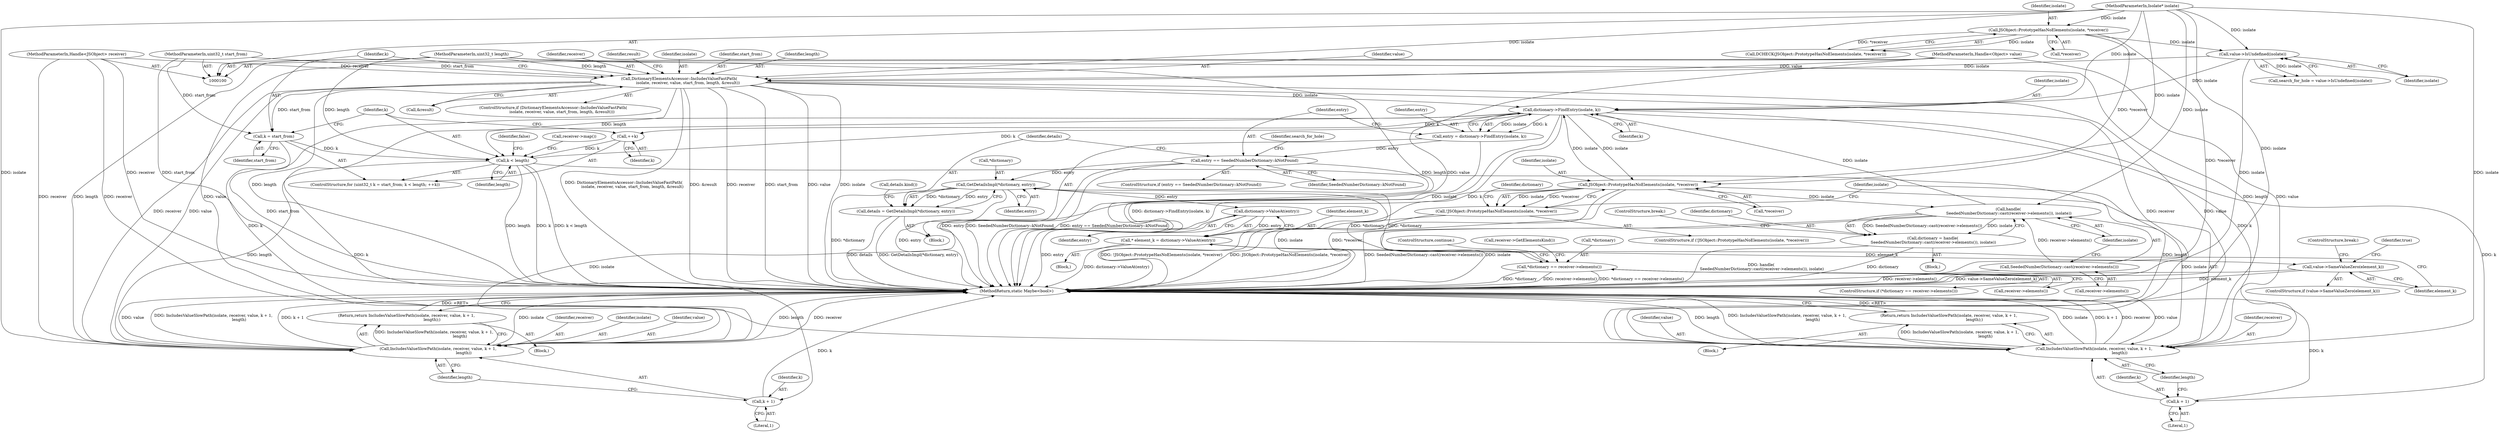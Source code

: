 digraph "0_Android_a24543157ae2cdd25da43e20f4e48a07481e6ceb_1@pointer" {
"1000153" [label="(Call,dictionary->FindEntry(isolate, k))"];
"1000209" [label="(Call,JSObject::PrototypeHasNoElements(isolate, *receiver))"];
"1000153" [label="(Call,dictionary->FindEntry(isolate, k))"];
"1000122" [label="(Call,DictionaryElementsAccessor::IncludesValueFastPath(\n              isolate, receiver, value, start_from, length, &result))"];
"1000115" [label="(Call,value->IsUndefined(isolate))"];
"1000108" [label="(Call,JSObject::PrototypeHasNoElements(isolate, *receiver))"];
"1000101" [label="(MethodParameterIn,Isolate* isolate)"];
"1000102" [label="(MethodParameterIn,Handle<JSObject> receiver)"];
"1000103" [label="(MethodParameterIn,Handle<Object> value)"];
"1000104" [label="(MethodParameterIn,uint32_t start_from)"];
"1000105" [label="(MethodParameterIn,uint32_t length)"];
"1000253" [label="(Call,handle(\n SeededNumberDictionary::cast(receiver->elements()), isolate))"];
"1000254" [label="(Call,SeededNumberDictionary::cast(receiver->elements()))"];
"1000140" [label="(Call,k < length)"];
"1000143" [label="(Call,++k)"];
"1000137" [label="(Call,k = start_from)"];
"1000151" [label="(Call,entry = dictionary->FindEntry(isolate, k))"];
"1000157" [label="(Call,entry == SeededNumberDictionary::kNotFound)"];
"1000170" [label="(Call,GetDetailsImpl(*dictionary, entry))"];
"1000168" [label="(Call,details = GetDetailsImpl(*dictionary, entry))"];
"1000182" [label="(Call,dictionary->ValueAt(entry))"];
"1000180" [label="(Call,* element_k = dictionary->ValueAt(entry))"];
"1000185" [label="(Call,value->SameValueZero(element_k))"];
"1000224" [label="(Call,*dictionary == receiver->elements())"];
"1000208" [label="(Call,!JSObject::PrototypeHasNoElements(isolate, *receiver))"];
"1000215" [label="(Call,IncludesValueSlowPath(isolate, receiver, value, k + 1,\n                                         length))"];
"1000214" [label="(Return,return IncludesValueSlowPath(isolate, receiver, value, k + 1,\n                                         length);)"];
"1000243" [label="(Call,IncludesValueSlowPath(isolate, receiver, value, k + 1,\n                                         length))"];
"1000242" [label="(Return,return IncludesValueSlowPath(isolate, receiver, value, k + 1,\n                                         length);)"];
"1000251" [label="(Call,dictionary = handle(\n SeededNumberDictionary::cast(receiver->elements()), isolate))"];
"1000219" [label="(Call,k + 1)"];
"1000247" [label="(Call,k + 1)"];
"1000182" [label="(Call,dictionary->ValueAt(entry))"];
"1000242" [label="(Return,return IncludesValueSlowPath(isolate, receiver, value, k + 1,\n                                         length);)"];
"1000243" [label="(Call,IncludesValueSlowPath(isolate, receiver, value, k + 1,\n                                         length))"];
"1000128" [label="(Call,&result)"];
"1000220" [label="(Identifier,k)"];
"1000151" [label="(Call,entry = dictionary->FindEntry(isolate, k))"];
"1000186" [label="(Identifier,element_k)"];
"1000257" [label="(ControlStructure,break;)"];
"1000137" [label="(Call,k = start_from)"];
"1000141" [label="(Identifier,k)"];
"1000213" [label="(Block,)"];
"1000210" [label="(Identifier,isolate)"];
"1000219" [label="(Call,k + 1)"];
"1000156" [label="(ControlStructure,if (entry == SeededNumberDictionary::kNotFound))"];
"1000211" [label="(Call,*receiver)"];
"1000124" [label="(Identifier,receiver)"];
"1000178" [label="(Block,)"];
"1000217" [label="(Identifier,receiver)"];
"1000162" [label="(Identifier,search_for_hole)"];
"1000228" [label="(ControlStructure,continue;)"];
"1000233" [label="(Block,)"];
"1000116" [label="(Identifier,isolate)"];
"1000154" [label="(Identifier,isolate)"];
"1000115" [label="(Call,value->IsUndefined(isolate))"];
"1000132" [label="(Identifier,result)"];
"1000170" [label="(Call,GetDetailsImpl(*dictionary, entry))"];
"1000145" [label="(Block,)"];
"1000209" [label="(Call,JSObject::PrototypeHasNoElements(isolate, *receiver))"];
"1000123" [label="(Identifier,isolate)"];
"1000227" [label="(Call,receiver->elements())"];
"1000144" [label="(Identifier,k)"];
"1000126" [label="(Identifier,start_from)"];
"1000247" [label="(Call,k + 1)"];
"1000143" [label="(Call,++k)"];
"1000256" [label="(Identifier,isolate)"];
"1000252" [label="(Identifier,dictionary)"];
"1000215" [label="(Call,IncludesValueSlowPath(isolate, receiver, value, k + 1,\n                                         length))"];
"1000248" [label="(Identifier,k)"];
"1000109" [label="(Identifier,isolate)"];
"1000171" [label="(Call,*dictionary)"];
"1000189" [label="(Identifier,true)"];
"1000251" [label="(Call,dictionary = handle(\n SeededNumberDictionary::cast(receiver->elements()), isolate))"];
"1000142" [label="(Identifier,length)"];
"1000216" [label="(Identifier,isolate)"];
"1000169" [label="(Identifier,details)"];
"1000245" [label="(Identifier,receiver)"];
"1000168" [label="(Call,details = GetDetailsImpl(*dictionary, entry))"];
"1000102" [label="(MethodParameterIn,Handle<JSObject> receiver)"];
"1000244" [label="(Identifier,isolate)"];
"1000226" [label="(Identifier,dictionary)"];
"1000192" [label="(Block,)"];
"1000260" [label="(Identifier,false)"];
"1000231" [label="(Call,receiver->GetElementsKind())"];
"1000175" [label="(Call,details.kind())"];
"1000250" [label="(Identifier,length)"];
"1000224" [label="(Call,*dictionary == receiver->elements())"];
"1000122" [label="(Call,DictionaryElementsAccessor::IncludesValueFastPath(\n              isolate, receiver, value, start_from, length, &result))"];
"1000222" [label="(Identifier,length)"];
"1000249" [label="(Literal,1)"];
"1000155" [label="(Identifier,k)"];
"1000157" [label="(Call,entry == SeededNumberDictionary::kNotFound)"];
"1000104" [label="(MethodParameterIn,uint32_t start_from)"];
"1000110" [label="(Call,*receiver)"];
"1000190" [label="(ControlStructure,break;)"];
"1000101" [label="(MethodParameterIn,Isolate* isolate)"];
"1000108" [label="(Call,JSObject::PrototypeHasNoElements(isolate, *receiver))"];
"1000147" [label="(Call,receiver->map())"];
"1000183" [label="(Identifier,entry)"];
"1000153" [label="(Call,dictionary->FindEntry(isolate, k))"];
"1000107" [label="(Call,DCHECK(JSObject::PrototypeHasNoElements(isolate, *receiver)))"];
"1000127" [label="(Identifier,length)"];
"1000103" [label="(MethodParameterIn,Handle<Object> value)"];
"1000253" [label="(Call,handle(\n SeededNumberDictionary::cast(receiver->elements()), isolate))"];
"1000152" [label="(Identifier,entry)"];
"1000105" [label="(MethodParameterIn,uint32_t length)"];
"1000158" [label="(Identifier,entry)"];
"1000208" [label="(Call,!JSObject::PrototypeHasNoElements(isolate, *receiver))"];
"1000121" [label="(ControlStructure,if (DictionaryElementsAccessor::IncludesValueFastPath(\n              isolate, receiver, value, start_from, length, &result)))"];
"1000254" [label="(Call,SeededNumberDictionary::cast(receiver->elements()))"];
"1000139" [label="(Identifier,start_from)"];
"1000221" [label="(Literal,1)"];
"1000246" [label="(Identifier,value)"];
"1000223" [label="(ControlStructure,if (*dictionary == receiver->elements()))"];
"1000180" [label="(Call,* element_k = dictionary->ValueAt(entry))"];
"1000225" [label="(Call,*dictionary)"];
"1000140" [label="(Call,k < length)"];
"1000113" [label="(Call,search_for_hole = value->IsUndefined(isolate))"];
"1000184" [label="(ControlStructure,if (value->SameValueZero(element_k)))"];
"1000138" [label="(Identifier,k)"];
"1000135" [label="(ControlStructure,for (uint32_t k = start_from; k < length; ++k))"];
"1000214" [label="(Return,return IncludesValueSlowPath(isolate, receiver, value, k + 1,\n                                         length);)"];
"1000207" [label="(ControlStructure,if (!JSObject::PrototypeHasNoElements(isolate, *receiver)))"];
"1000159" [label="(Identifier,SeededNumberDictionary::kNotFound)"];
"1000125" [label="(Identifier,value)"];
"1000255" [label="(Call,receiver->elements())"];
"1000261" [label="(MethodReturn,static Maybe<bool>)"];
"1000173" [label="(Identifier,entry)"];
"1000218" [label="(Identifier,value)"];
"1000185" [label="(Call,value->SameValueZero(element_k))"];
"1000181" [label="(Identifier,element_k)"];
"1000153" -> "1000151"  [label="AST: "];
"1000153" -> "1000155"  [label="CFG: "];
"1000154" -> "1000153"  [label="AST: "];
"1000155" -> "1000153"  [label="AST: "];
"1000151" -> "1000153"  [label="CFG: "];
"1000153" -> "1000261"  [label="DDG: isolate"];
"1000153" -> "1000261"  [label="DDG: k"];
"1000153" -> "1000143"  [label="DDG: k"];
"1000153" -> "1000151"  [label="DDG: isolate"];
"1000153" -> "1000151"  [label="DDG: k"];
"1000209" -> "1000153"  [label="DDG: isolate"];
"1000122" -> "1000153"  [label="DDG: isolate"];
"1000253" -> "1000153"  [label="DDG: isolate"];
"1000115" -> "1000153"  [label="DDG: isolate"];
"1000101" -> "1000153"  [label="DDG: isolate"];
"1000140" -> "1000153"  [label="DDG: k"];
"1000153" -> "1000209"  [label="DDG: isolate"];
"1000153" -> "1000215"  [label="DDG: k"];
"1000153" -> "1000219"  [label="DDG: k"];
"1000153" -> "1000243"  [label="DDG: k"];
"1000153" -> "1000247"  [label="DDG: k"];
"1000209" -> "1000208"  [label="AST: "];
"1000209" -> "1000211"  [label="CFG: "];
"1000210" -> "1000209"  [label="AST: "];
"1000211" -> "1000209"  [label="AST: "];
"1000208" -> "1000209"  [label="CFG: "];
"1000209" -> "1000261"  [label="DDG: isolate"];
"1000209" -> "1000261"  [label="DDG: *receiver"];
"1000209" -> "1000208"  [label="DDG: isolate"];
"1000209" -> "1000208"  [label="DDG: *receiver"];
"1000101" -> "1000209"  [label="DDG: isolate"];
"1000108" -> "1000209"  [label="DDG: *receiver"];
"1000209" -> "1000215"  [label="DDG: isolate"];
"1000209" -> "1000243"  [label="DDG: isolate"];
"1000209" -> "1000253"  [label="DDG: isolate"];
"1000122" -> "1000121"  [label="AST: "];
"1000122" -> "1000128"  [label="CFG: "];
"1000123" -> "1000122"  [label="AST: "];
"1000124" -> "1000122"  [label="AST: "];
"1000125" -> "1000122"  [label="AST: "];
"1000126" -> "1000122"  [label="AST: "];
"1000127" -> "1000122"  [label="AST: "];
"1000128" -> "1000122"  [label="AST: "];
"1000132" -> "1000122"  [label="CFG: "];
"1000138" -> "1000122"  [label="CFG: "];
"1000122" -> "1000261"  [label="DDG: start_from"];
"1000122" -> "1000261"  [label="DDG: value"];
"1000122" -> "1000261"  [label="DDG: isolate"];
"1000122" -> "1000261"  [label="DDG: length"];
"1000122" -> "1000261"  [label="DDG: DictionaryElementsAccessor::IncludesValueFastPath(\n              isolate, receiver, value, start_from, length, &result)"];
"1000122" -> "1000261"  [label="DDG: &result"];
"1000122" -> "1000261"  [label="DDG: receiver"];
"1000115" -> "1000122"  [label="DDG: isolate"];
"1000101" -> "1000122"  [label="DDG: isolate"];
"1000102" -> "1000122"  [label="DDG: receiver"];
"1000103" -> "1000122"  [label="DDG: value"];
"1000104" -> "1000122"  [label="DDG: start_from"];
"1000105" -> "1000122"  [label="DDG: length"];
"1000122" -> "1000137"  [label="DDG: start_from"];
"1000122" -> "1000140"  [label="DDG: length"];
"1000122" -> "1000215"  [label="DDG: receiver"];
"1000122" -> "1000215"  [label="DDG: value"];
"1000122" -> "1000243"  [label="DDG: receiver"];
"1000122" -> "1000243"  [label="DDG: value"];
"1000115" -> "1000113"  [label="AST: "];
"1000115" -> "1000116"  [label="CFG: "];
"1000116" -> "1000115"  [label="AST: "];
"1000113" -> "1000115"  [label="CFG: "];
"1000115" -> "1000261"  [label="DDG: isolate"];
"1000115" -> "1000113"  [label="DDG: isolate"];
"1000108" -> "1000115"  [label="DDG: isolate"];
"1000101" -> "1000115"  [label="DDG: isolate"];
"1000108" -> "1000107"  [label="AST: "];
"1000108" -> "1000110"  [label="CFG: "];
"1000109" -> "1000108"  [label="AST: "];
"1000110" -> "1000108"  [label="AST: "];
"1000107" -> "1000108"  [label="CFG: "];
"1000108" -> "1000261"  [label="DDG: *receiver"];
"1000108" -> "1000107"  [label="DDG: isolate"];
"1000108" -> "1000107"  [label="DDG: *receiver"];
"1000101" -> "1000108"  [label="DDG: isolate"];
"1000101" -> "1000100"  [label="AST: "];
"1000101" -> "1000261"  [label="DDG: isolate"];
"1000101" -> "1000215"  [label="DDG: isolate"];
"1000101" -> "1000243"  [label="DDG: isolate"];
"1000101" -> "1000253"  [label="DDG: isolate"];
"1000102" -> "1000100"  [label="AST: "];
"1000102" -> "1000261"  [label="DDG: receiver"];
"1000102" -> "1000215"  [label="DDG: receiver"];
"1000102" -> "1000243"  [label="DDG: receiver"];
"1000103" -> "1000100"  [label="AST: "];
"1000103" -> "1000261"  [label="DDG: value"];
"1000103" -> "1000215"  [label="DDG: value"];
"1000103" -> "1000243"  [label="DDG: value"];
"1000104" -> "1000100"  [label="AST: "];
"1000104" -> "1000261"  [label="DDG: start_from"];
"1000104" -> "1000137"  [label="DDG: start_from"];
"1000105" -> "1000100"  [label="AST: "];
"1000105" -> "1000261"  [label="DDG: length"];
"1000105" -> "1000140"  [label="DDG: length"];
"1000105" -> "1000215"  [label="DDG: length"];
"1000105" -> "1000243"  [label="DDG: length"];
"1000253" -> "1000251"  [label="AST: "];
"1000253" -> "1000256"  [label="CFG: "];
"1000254" -> "1000253"  [label="AST: "];
"1000256" -> "1000253"  [label="AST: "];
"1000251" -> "1000253"  [label="CFG: "];
"1000253" -> "1000261"  [label="DDG: SeededNumberDictionary::cast(receiver->elements())"];
"1000253" -> "1000261"  [label="DDG: isolate"];
"1000253" -> "1000251"  [label="DDG: SeededNumberDictionary::cast(receiver->elements())"];
"1000253" -> "1000251"  [label="DDG: isolate"];
"1000254" -> "1000253"  [label="DDG: receiver->elements()"];
"1000254" -> "1000255"  [label="CFG: "];
"1000255" -> "1000254"  [label="AST: "];
"1000256" -> "1000254"  [label="CFG: "];
"1000254" -> "1000261"  [label="DDG: receiver->elements()"];
"1000140" -> "1000135"  [label="AST: "];
"1000140" -> "1000142"  [label="CFG: "];
"1000141" -> "1000140"  [label="AST: "];
"1000142" -> "1000140"  [label="AST: "];
"1000147" -> "1000140"  [label="CFG: "];
"1000260" -> "1000140"  [label="CFG: "];
"1000140" -> "1000261"  [label="DDG: length"];
"1000140" -> "1000261"  [label="DDG: k"];
"1000140" -> "1000261"  [label="DDG: k < length"];
"1000143" -> "1000140"  [label="DDG: k"];
"1000137" -> "1000140"  [label="DDG: k"];
"1000140" -> "1000215"  [label="DDG: length"];
"1000140" -> "1000243"  [label="DDG: length"];
"1000143" -> "1000135"  [label="AST: "];
"1000143" -> "1000144"  [label="CFG: "];
"1000144" -> "1000143"  [label="AST: "];
"1000141" -> "1000143"  [label="CFG: "];
"1000137" -> "1000135"  [label="AST: "];
"1000137" -> "1000139"  [label="CFG: "];
"1000138" -> "1000137"  [label="AST: "];
"1000139" -> "1000137"  [label="AST: "];
"1000141" -> "1000137"  [label="CFG: "];
"1000137" -> "1000261"  [label="DDG: start_from"];
"1000151" -> "1000145"  [label="AST: "];
"1000152" -> "1000151"  [label="AST: "];
"1000158" -> "1000151"  [label="CFG: "];
"1000151" -> "1000261"  [label="DDG: dictionary->FindEntry(isolate, k)"];
"1000151" -> "1000157"  [label="DDG: entry"];
"1000157" -> "1000156"  [label="AST: "];
"1000157" -> "1000159"  [label="CFG: "];
"1000158" -> "1000157"  [label="AST: "];
"1000159" -> "1000157"  [label="AST: "];
"1000162" -> "1000157"  [label="CFG: "];
"1000169" -> "1000157"  [label="CFG: "];
"1000157" -> "1000261"  [label="DDG: SeededNumberDictionary::kNotFound"];
"1000157" -> "1000261"  [label="DDG: entry == SeededNumberDictionary::kNotFound"];
"1000157" -> "1000261"  [label="DDG: entry"];
"1000157" -> "1000170"  [label="DDG: entry"];
"1000170" -> "1000168"  [label="AST: "];
"1000170" -> "1000173"  [label="CFG: "];
"1000171" -> "1000170"  [label="AST: "];
"1000173" -> "1000170"  [label="AST: "];
"1000168" -> "1000170"  [label="CFG: "];
"1000170" -> "1000261"  [label="DDG: entry"];
"1000170" -> "1000261"  [label="DDG: *dictionary"];
"1000170" -> "1000168"  [label="DDG: *dictionary"];
"1000170" -> "1000168"  [label="DDG: entry"];
"1000224" -> "1000170"  [label="DDG: *dictionary"];
"1000170" -> "1000182"  [label="DDG: entry"];
"1000170" -> "1000224"  [label="DDG: *dictionary"];
"1000168" -> "1000145"  [label="AST: "];
"1000169" -> "1000168"  [label="AST: "];
"1000175" -> "1000168"  [label="CFG: "];
"1000168" -> "1000261"  [label="DDG: details"];
"1000168" -> "1000261"  [label="DDG: GetDetailsImpl(*dictionary, entry)"];
"1000182" -> "1000180"  [label="AST: "];
"1000182" -> "1000183"  [label="CFG: "];
"1000183" -> "1000182"  [label="AST: "];
"1000180" -> "1000182"  [label="CFG: "];
"1000182" -> "1000261"  [label="DDG: entry"];
"1000182" -> "1000180"  [label="DDG: entry"];
"1000180" -> "1000178"  [label="AST: "];
"1000181" -> "1000180"  [label="AST: "];
"1000186" -> "1000180"  [label="CFG: "];
"1000180" -> "1000261"  [label="DDG: dictionary->ValueAt(entry)"];
"1000180" -> "1000185"  [label="DDG: element_k"];
"1000185" -> "1000184"  [label="AST: "];
"1000185" -> "1000186"  [label="CFG: "];
"1000186" -> "1000185"  [label="AST: "];
"1000189" -> "1000185"  [label="CFG: "];
"1000190" -> "1000185"  [label="CFG: "];
"1000185" -> "1000261"  [label="DDG: value->SameValueZero(element_k)"];
"1000185" -> "1000261"  [label="DDG: element_k"];
"1000224" -> "1000223"  [label="AST: "];
"1000224" -> "1000227"  [label="CFG: "];
"1000225" -> "1000224"  [label="AST: "];
"1000227" -> "1000224"  [label="AST: "];
"1000228" -> "1000224"  [label="CFG: "];
"1000231" -> "1000224"  [label="CFG: "];
"1000224" -> "1000261"  [label="DDG: *dictionary"];
"1000224" -> "1000261"  [label="DDG: receiver->elements()"];
"1000224" -> "1000261"  [label="DDG: *dictionary == receiver->elements()"];
"1000208" -> "1000207"  [label="AST: "];
"1000216" -> "1000208"  [label="CFG: "];
"1000226" -> "1000208"  [label="CFG: "];
"1000208" -> "1000261"  [label="DDG: JSObject::PrototypeHasNoElements(isolate, *receiver)"];
"1000208" -> "1000261"  [label="DDG: !JSObject::PrototypeHasNoElements(isolate, *receiver)"];
"1000215" -> "1000214"  [label="AST: "];
"1000215" -> "1000222"  [label="CFG: "];
"1000216" -> "1000215"  [label="AST: "];
"1000217" -> "1000215"  [label="AST: "];
"1000218" -> "1000215"  [label="AST: "];
"1000219" -> "1000215"  [label="AST: "];
"1000222" -> "1000215"  [label="AST: "];
"1000214" -> "1000215"  [label="CFG: "];
"1000215" -> "1000261"  [label="DDG: isolate"];
"1000215" -> "1000261"  [label="DDG: k + 1"];
"1000215" -> "1000261"  [label="DDG: receiver"];
"1000215" -> "1000261"  [label="DDG: value"];
"1000215" -> "1000261"  [label="DDG: length"];
"1000215" -> "1000261"  [label="DDG: IncludesValueSlowPath(isolate, receiver, value, k + 1,\n                                         length)"];
"1000215" -> "1000214"  [label="DDG: IncludesValueSlowPath(isolate, receiver, value, k + 1,\n                                         length)"];
"1000214" -> "1000213"  [label="AST: "];
"1000261" -> "1000214"  [label="CFG: "];
"1000214" -> "1000261"  [label="DDG: <RET>"];
"1000243" -> "1000242"  [label="AST: "];
"1000243" -> "1000250"  [label="CFG: "];
"1000244" -> "1000243"  [label="AST: "];
"1000245" -> "1000243"  [label="AST: "];
"1000246" -> "1000243"  [label="AST: "];
"1000247" -> "1000243"  [label="AST: "];
"1000250" -> "1000243"  [label="AST: "];
"1000242" -> "1000243"  [label="CFG: "];
"1000243" -> "1000261"  [label="DDG: isolate"];
"1000243" -> "1000261"  [label="DDG: length"];
"1000243" -> "1000261"  [label="DDG: receiver"];
"1000243" -> "1000261"  [label="DDG: value"];
"1000243" -> "1000261"  [label="DDG: IncludesValueSlowPath(isolate, receiver, value, k + 1,\n                                         length)"];
"1000243" -> "1000261"  [label="DDG: k + 1"];
"1000243" -> "1000242"  [label="DDG: IncludesValueSlowPath(isolate, receiver, value, k + 1,\n                                         length)"];
"1000242" -> "1000233"  [label="AST: "];
"1000261" -> "1000242"  [label="CFG: "];
"1000242" -> "1000261"  [label="DDG: <RET>"];
"1000251" -> "1000192"  [label="AST: "];
"1000252" -> "1000251"  [label="AST: "];
"1000257" -> "1000251"  [label="CFG: "];
"1000251" -> "1000261"  [label="DDG: handle(\n SeededNumberDictionary::cast(receiver->elements()), isolate)"];
"1000251" -> "1000261"  [label="DDG: dictionary"];
"1000219" -> "1000221"  [label="CFG: "];
"1000220" -> "1000219"  [label="AST: "];
"1000221" -> "1000219"  [label="AST: "];
"1000222" -> "1000219"  [label="CFG: "];
"1000219" -> "1000261"  [label="DDG: k"];
"1000247" -> "1000249"  [label="CFG: "];
"1000248" -> "1000247"  [label="AST: "];
"1000249" -> "1000247"  [label="AST: "];
"1000250" -> "1000247"  [label="CFG: "];
"1000247" -> "1000261"  [label="DDG: k"];
}
